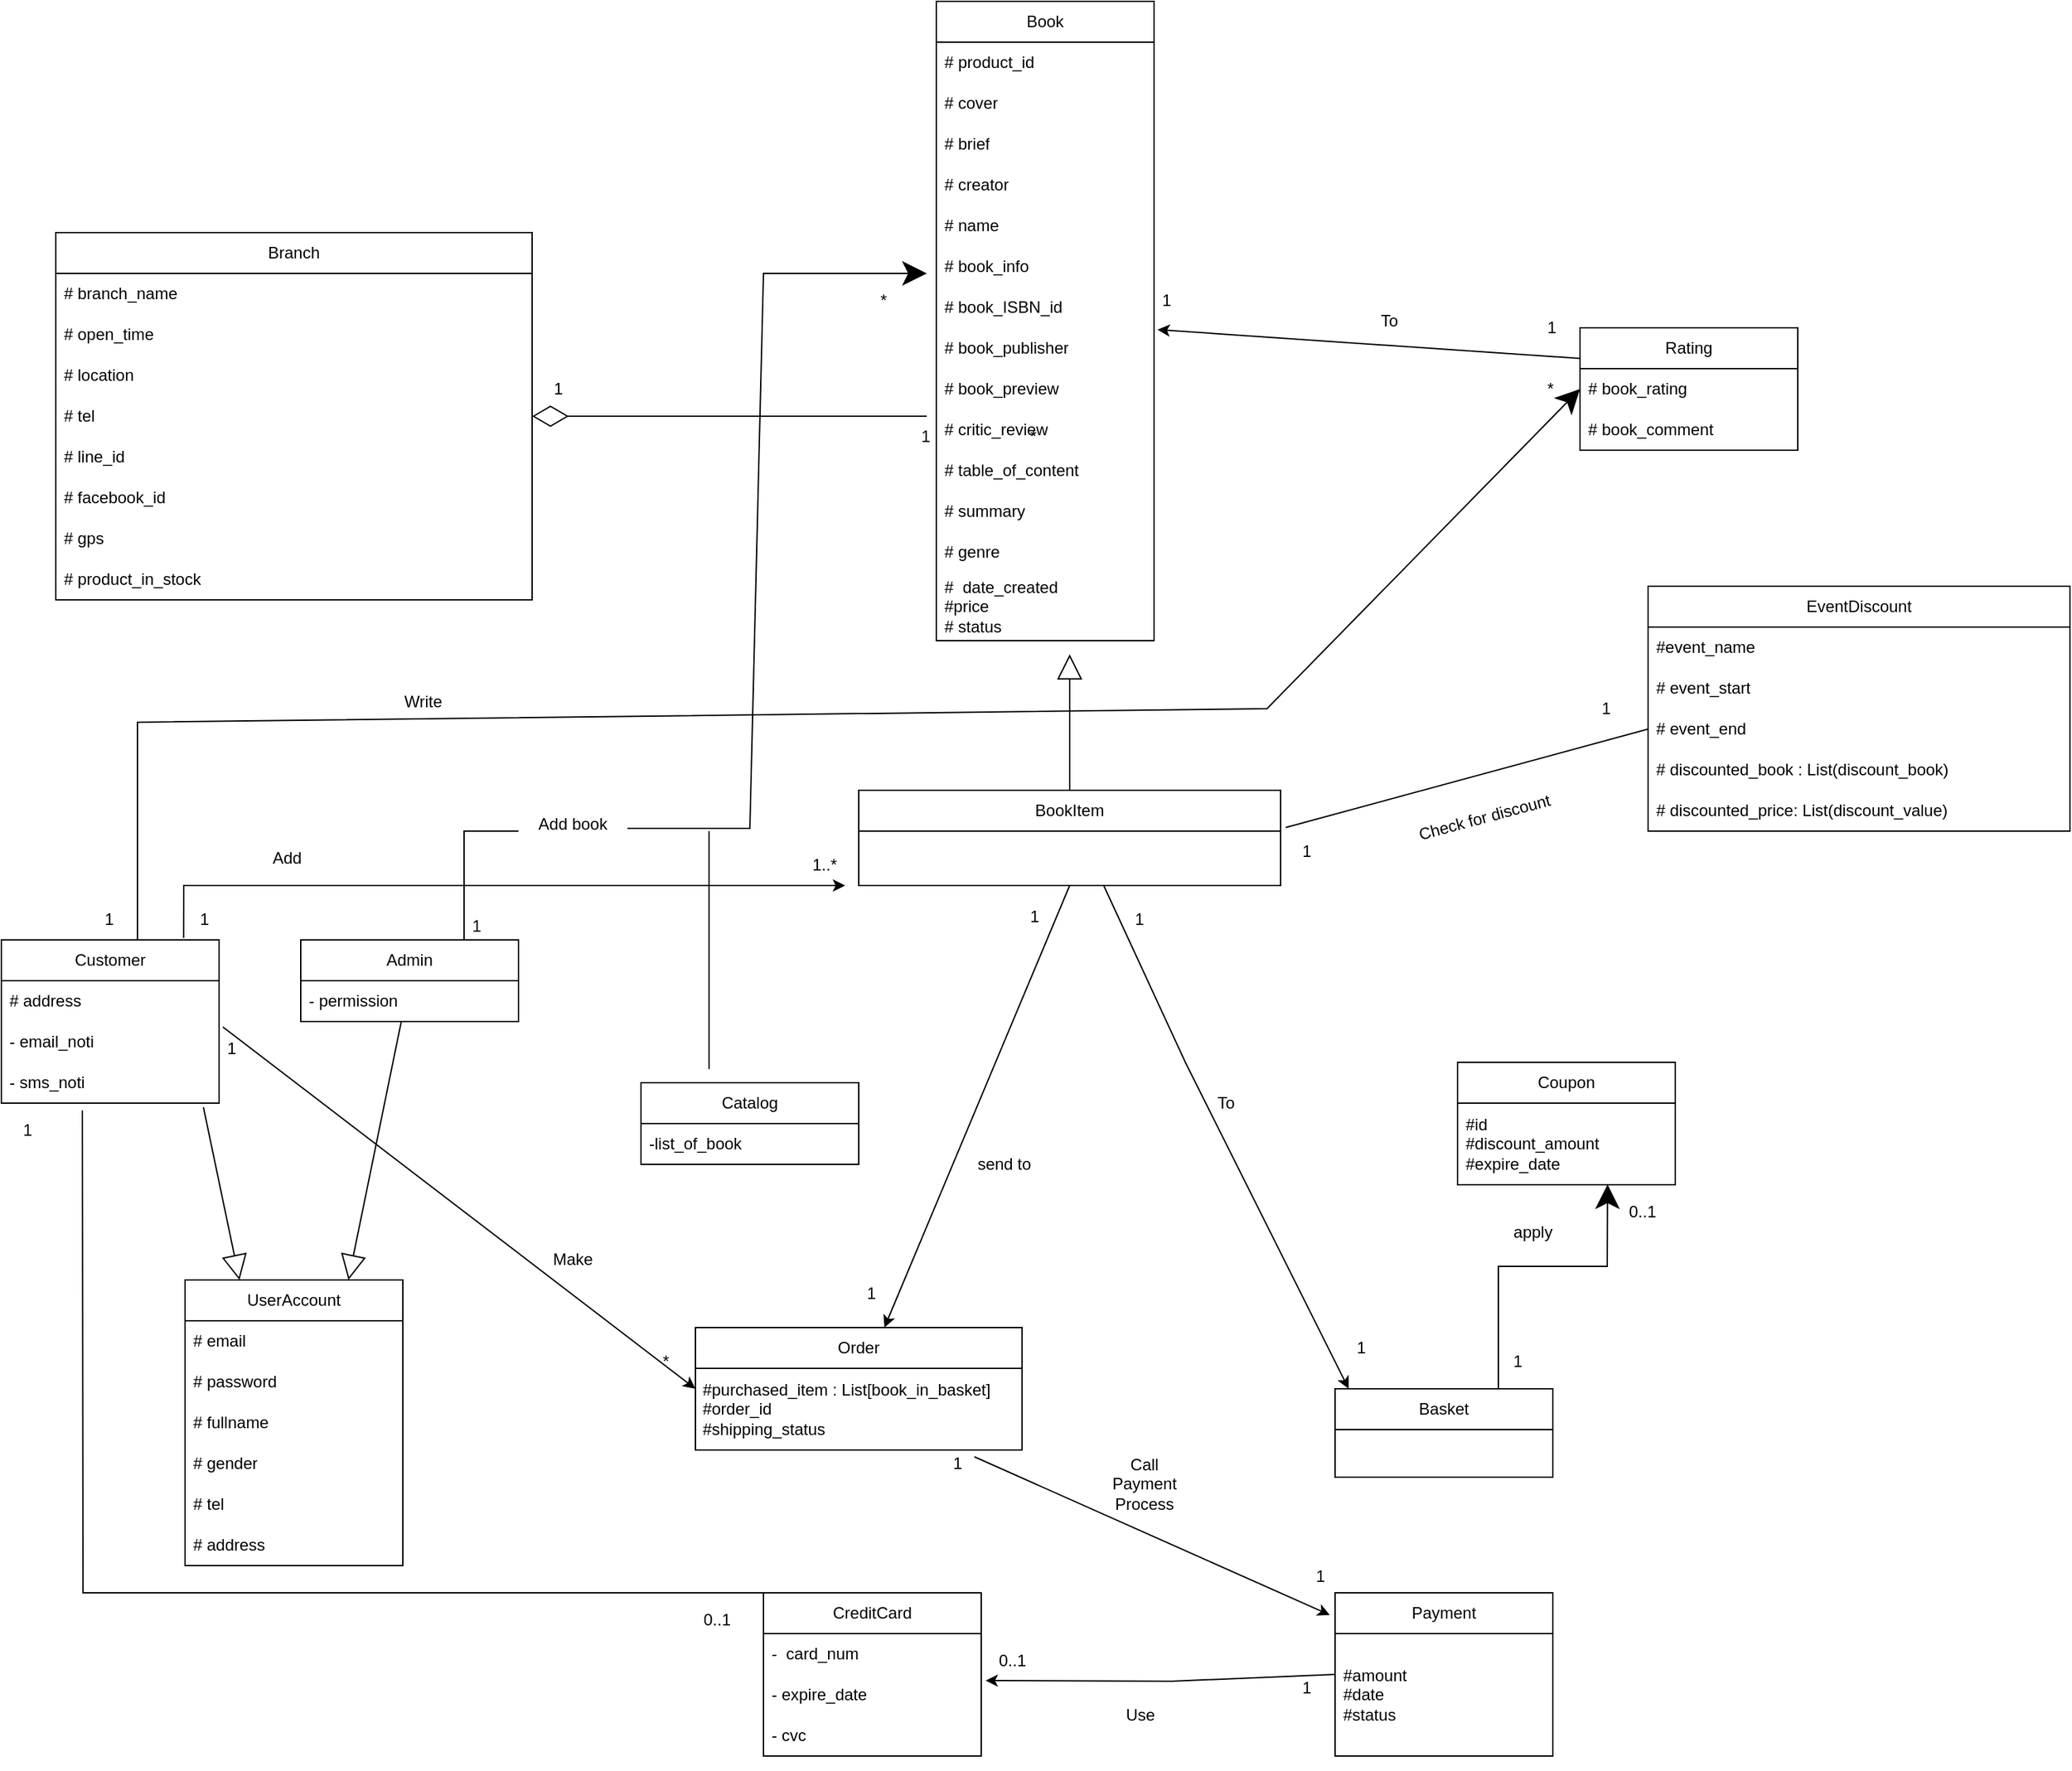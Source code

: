<mxfile version="20.8.22" type="device"><diagram id="C5RBs43oDa-KdzZeNtuy" name="Page-1"><mxGraphModel dx="1195" dy="629" grid="1" gridSize="10" guides="1" tooltips="1" connect="1" arrows="1" fold="1" page="1" pageScale="1" pageWidth="1654" pageHeight="2336" math="0" shadow="0"><root><mxCell id="WIyWlLk6GJQsqaUBKTNV-0"/><mxCell id="WIyWlLk6GJQsqaUBKTNV-1" parent="WIyWlLk6GJQsqaUBKTNV-0"/><mxCell id="mGUsan2AT3koBFjfk_Zs-2" value="UserAccount" style="swimlane;fontStyle=0;childLayout=stackLayout;horizontal=1;startSize=30;horizontalStack=0;resizeParent=1;resizeParentMax=0;resizeLast=0;collapsible=1;marginBottom=0;whiteSpace=wrap;html=1;" parent="WIyWlLk6GJQsqaUBKTNV-1" vertex="1"><mxGeometry x="195" y="960" width="160" height="210" as="geometry"/></mxCell><mxCell id="mGUsan2AT3koBFjfk_Zs-3" value="# email" style="text;strokeColor=none;fillColor=none;align=left;verticalAlign=middle;spacingLeft=4;spacingRight=4;overflow=hidden;points=[[0,0.5],[1,0.5]];portConstraint=eastwest;rotatable=0;whiteSpace=wrap;html=1;" parent="mGUsan2AT3koBFjfk_Zs-2" vertex="1"><mxGeometry y="30" width="160" height="30" as="geometry"/></mxCell><mxCell id="mGUsan2AT3koBFjfk_Zs-4" value="# password" style="text;strokeColor=none;fillColor=none;align=left;verticalAlign=middle;spacingLeft=4;spacingRight=4;overflow=hidden;points=[[0,0.5],[1,0.5]];portConstraint=eastwest;rotatable=0;whiteSpace=wrap;html=1;" parent="mGUsan2AT3koBFjfk_Zs-2" vertex="1"><mxGeometry y="60" width="160" height="30" as="geometry"/></mxCell><mxCell id="mGUsan2AT3koBFjfk_Zs-5" value="# fullname" style="text;strokeColor=none;fillColor=none;align=left;verticalAlign=middle;spacingLeft=4;spacingRight=4;overflow=hidden;points=[[0,0.5],[1,0.5]];portConstraint=eastwest;rotatable=0;whiteSpace=wrap;html=1;" parent="mGUsan2AT3koBFjfk_Zs-2" vertex="1"><mxGeometry y="90" width="160" height="30" as="geometry"/></mxCell><mxCell id="mGUsan2AT3koBFjfk_Zs-7" value="# gender" style="text;strokeColor=none;fillColor=none;align=left;verticalAlign=middle;spacingLeft=4;spacingRight=4;overflow=hidden;points=[[0,0.5],[1,0.5]];portConstraint=eastwest;rotatable=0;whiteSpace=wrap;html=1;" parent="mGUsan2AT3koBFjfk_Zs-2" vertex="1"><mxGeometry y="120" width="160" height="30" as="geometry"/></mxCell><mxCell id="mGUsan2AT3koBFjfk_Zs-9" value="# tel" style="text;strokeColor=none;fillColor=none;align=left;verticalAlign=middle;spacingLeft=4;spacingRight=4;overflow=hidden;points=[[0,0.5],[1,0.5]];portConstraint=eastwest;rotatable=0;whiteSpace=wrap;html=1;" parent="mGUsan2AT3koBFjfk_Zs-2" vertex="1"><mxGeometry y="150" width="160" height="30" as="geometry"/></mxCell><mxCell id="2beDzHOV4FtanLBWk04p-0" value="# address" style="text;strokeColor=none;fillColor=none;align=left;verticalAlign=middle;spacingLeft=4;spacingRight=4;overflow=hidden;points=[[0,0.5],[1,0.5]];portConstraint=eastwest;rotatable=0;whiteSpace=wrap;html=1;" parent="mGUsan2AT3koBFjfk_Zs-2" vertex="1"><mxGeometry y="180" width="160" height="30" as="geometry"/></mxCell><mxCell id="mGUsan2AT3koBFjfk_Zs-13" value="" style="endArrow=block;endSize=16;endFill=0;html=1;rounded=0;entryX=0.25;entryY=0;entryDx=0;entryDy=0;exitX=0.928;exitY=1.1;exitDx=0;exitDy=0;exitPerimeter=0;" parent="WIyWlLk6GJQsqaUBKTNV-1" source="mGUsan2AT3koBFjfk_Zs-23" target="mGUsan2AT3koBFjfk_Zs-2" edge="1"><mxGeometry width="160" relative="1" as="geometry"><mxPoint x="210" y="840" as="sourcePoint"/><mxPoint x="270" y="310" as="targetPoint"/></mxGeometry></mxCell><mxCell id="mGUsan2AT3koBFjfk_Zs-28" value="" style="endArrow=block;endSize=16;endFill=0;html=1;rounded=0;entryX=0.75;entryY=0;entryDx=0;entryDy=0;" parent="WIyWlLk6GJQsqaUBKTNV-1" source="mGUsan2AT3koBFjfk_Zs-24" target="mGUsan2AT3koBFjfk_Zs-2" edge="1"><mxGeometry width="160" relative="1" as="geometry"><mxPoint x="400" y="380" as="sourcePoint"/><mxPoint x="491" y="261" as="targetPoint"/></mxGeometry></mxCell><mxCell id="mGUsan2AT3koBFjfk_Zs-29" value="Book" style="swimlane;fontStyle=0;childLayout=stackLayout;horizontal=1;startSize=30;horizontalStack=0;resizeParent=1;resizeParentMax=0;resizeLast=0;collapsible=1;marginBottom=0;whiteSpace=wrap;html=1;" parent="WIyWlLk6GJQsqaUBKTNV-1" vertex="1"><mxGeometry x="747" y="20" width="160" height="470" as="geometry"/></mxCell><mxCell id="mGUsan2AT3koBFjfk_Zs-15" value="# product_id" style="text;strokeColor=none;fillColor=none;align=left;verticalAlign=middle;spacingLeft=4;spacingRight=4;overflow=hidden;points=[[0,0.5],[1,0.5]];portConstraint=eastwest;rotatable=0;whiteSpace=wrap;html=1;" parent="mGUsan2AT3koBFjfk_Zs-29" vertex="1"><mxGeometry y="30" width="160" height="30" as="geometry"/></mxCell><mxCell id="mGUsan2AT3koBFjfk_Zs-43" value="# cover" style="text;strokeColor=none;fillColor=none;align=left;verticalAlign=middle;spacingLeft=4;spacingRight=4;overflow=hidden;points=[[0,0.5],[1,0.5]];portConstraint=eastwest;rotatable=0;whiteSpace=wrap;html=1;" parent="mGUsan2AT3koBFjfk_Zs-29" vertex="1"><mxGeometry y="60" width="160" height="30" as="geometry"/></mxCell><mxCell id="mGUsan2AT3koBFjfk_Zs-31" value="# brief" style="text;strokeColor=none;fillColor=none;align=left;verticalAlign=middle;spacingLeft=4;spacingRight=4;overflow=hidden;points=[[0,0.5],[1,0.5]];portConstraint=eastwest;rotatable=0;whiteSpace=wrap;html=1;" parent="mGUsan2AT3koBFjfk_Zs-29" vertex="1"><mxGeometry y="90" width="160" height="30" as="geometry"/></mxCell><mxCell id="mGUsan2AT3koBFjfk_Zs-32" value="# creator" style="text;strokeColor=none;fillColor=none;align=left;verticalAlign=middle;spacingLeft=4;spacingRight=4;overflow=hidden;points=[[0,0.5],[1,0.5]];portConstraint=eastwest;rotatable=0;whiteSpace=wrap;html=1;" parent="mGUsan2AT3koBFjfk_Zs-29" vertex="1"><mxGeometry y="120" width="160" height="30" as="geometry"/></mxCell><mxCell id="mGUsan2AT3koBFjfk_Zs-33" value="# name" style="text;strokeColor=none;fillColor=none;align=left;verticalAlign=middle;spacingLeft=4;spacingRight=4;overflow=hidden;points=[[0,0.5],[1,0.5]];portConstraint=eastwest;rotatable=0;whiteSpace=wrap;html=1;" parent="mGUsan2AT3koBFjfk_Zs-29" vertex="1"><mxGeometry y="150" width="160" height="30" as="geometry"/></mxCell><mxCell id="mGUsan2AT3koBFjfk_Zs-39" value="# book_info" style="text;strokeColor=none;fillColor=none;align=left;verticalAlign=middle;spacingLeft=4;spacingRight=4;overflow=hidden;points=[[0,0.5],[1,0.5]];portConstraint=eastwest;rotatable=0;whiteSpace=wrap;html=1;" parent="mGUsan2AT3koBFjfk_Zs-29" vertex="1"><mxGeometry y="180" width="160" height="30" as="geometry"/></mxCell><mxCell id="mGUsan2AT3koBFjfk_Zs-40" value="# book_ISBN_id" style="text;strokeColor=none;fillColor=none;align=left;verticalAlign=middle;spacingLeft=4;spacingRight=4;overflow=hidden;points=[[0,0.5],[1,0.5]];portConstraint=eastwest;rotatable=0;whiteSpace=wrap;html=1;" parent="mGUsan2AT3koBFjfk_Zs-29" vertex="1"><mxGeometry y="210" width="160" height="30" as="geometry"/></mxCell><mxCell id="mGUsan2AT3koBFjfk_Zs-41" value="# book_publisher" style="text;strokeColor=none;fillColor=none;align=left;verticalAlign=middle;spacingLeft=4;spacingRight=4;overflow=hidden;points=[[0,0.5],[1,0.5]];portConstraint=eastwest;rotatable=0;whiteSpace=wrap;html=1;" parent="mGUsan2AT3koBFjfk_Zs-29" vertex="1"><mxGeometry y="240" width="160" height="30" as="geometry"/></mxCell><mxCell id="mGUsan2AT3koBFjfk_Zs-42" value="# book_preview" style="text;strokeColor=none;fillColor=none;align=left;verticalAlign=middle;spacingLeft=4;spacingRight=4;overflow=hidden;points=[[0,0.5],[1,0.5]];portConstraint=eastwest;rotatable=0;whiteSpace=wrap;html=1;" parent="mGUsan2AT3koBFjfk_Zs-29" vertex="1"><mxGeometry y="270" width="160" height="30" as="geometry"/></mxCell><mxCell id="mGUsan2AT3koBFjfk_Zs-46" value="# critic_review" style="text;strokeColor=none;fillColor=none;align=left;verticalAlign=middle;spacingLeft=4;spacingRight=4;overflow=hidden;points=[[0,0.5],[1,0.5]];portConstraint=eastwest;rotatable=0;whiteSpace=wrap;html=1;" parent="mGUsan2AT3koBFjfk_Zs-29" vertex="1"><mxGeometry y="300" width="160" height="30" as="geometry"/></mxCell><mxCell id="mGUsan2AT3koBFjfk_Zs-45" value="# table_of_content" style="text;strokeColor=none;fillColor=none;align=left;verticalAlign=middle;spacingLeft=4;spacingRight=4;overflow=hidden;points=[[0,0.5],[1,0.5]];portConstraint=eastwest;rotatable=0;whiteSpace=wrap;html=1;" parent="mGUsan2AT3koBFjfk_Zs-29" vertex="1"><mxGeometry y="330" width="160" height="30" as="geometry"/></mxCell><mxCell id="mGUsan2AT3koBFjfk_Zs-44" value="# summary" style="text;strokeColor=none;fillColor=none;align=left;verticalAlign=middle;spacingLeft=4;spacingRight=4;overflow=hidden;points=[[0,0.5],[1,0.5]];portConstraint=eastwest;rotatable=0;whiteSpace=wrap;html=1;" parent="mGUsan2AT3koBFjfk_Zs-29" vertex="1"><mxGeometry y="360" width="160" height="30" as="geometry"/></mxCell><mxCell id="mGUsan2AT3koBFjfk_Zs-34" value="# genre" style="text;strokeColor=none;fillColor=none;align=left;verticalAlign=middle;spacingLeft=4;spacingRight=4;overflow=hidden;points=[[0,0.5],[1,0.5]];portConstraint=eastwest;rotatable=0;whiteSpace=wrap;html=1;" parent="mGUsan2AT3koBFjfk_Zs-29" vertex="1"><mxGeometry y="390" width="160" height="30" as="geometry"/></mxCell><mxCell id="mGUsan2AT3koBFjfk_Zs-36" value="#&amp;nbsp; date_created&lt;br&gt;&#9;&lt;span style=&quot;&quot;&gt;#price&lt;/span&gt;&lt;br style=&quot;border-color: var(--border-color);&quot;&gt;&lt;span style=&quot;border-color: var(--border-color);&quot;&gt;&#9;&lt;/span&gt;&lt;span style=&quot;&quot;&gt;# status&lt;/span&gt;" style="text;strokeColor=none;fillColor=none;align=left;verticalAlign=middle;spacingLeft=4;spacingRight=4;overflow=hidden;points=[[0,0.5],[1,0.5]];portConstraint=eastwest;rotatable=0;whiteSpace=wrap;html=1;" parent="mGUsan2AT3koBFjfk_Zs-29" vertex="1"><mxGeometry y="420" width="160" height="50" as="geometry"/></mxCell><mxCell id="mGUsan2AT3koBFjfk_Zs-55" value="Rating" style="swimlane;fontStyle=0;childLayout=stackLayout;horizontal=1;startSize=30;horizontalStack=0;resizeParent=1;resizeParentMax=0;resizeLast=0;collapsible=1;marginBottom=0;whiteSpace=wrap;html=1;" parent="WIyWlLk6GJQsqaUBKTNV-1" vertex="1"><mxGeometry x="1220" y="260" width="160" height="90" as="geometry"/></mxCell><mxCell id="mGUsan2AT3koBFjfk_Zs-56" value="# book_rating" style="text;strokeColor=none;fillColor=none;align=left;verticalAlign=middle;spacingLeft=4;spacingRight=4;overflow=hidden;points=[[0,0.5],[1,0.5]];portConstraint=eastwest;rotatable=0;whiteSpace=wrap;html=1;" parent="mGUsan2AT3koBFjfk_Zs-55" vertex="1"><mxGeometry y="30" width="160" height="30" as="geometry"/></mxCell><mxCell id="mGUsan2AT3koBFjfk_Zs-57" value="# book_comment" style="text;strokeColor=none;fillColor=none;align=left;verticalAlign=middle;spacingLeft=4;spacingRight=4;overflow=hidden;points=[[0,0.5],[1,0.5]];portConstraint=eastwest;rotatable=0;whiteSpace=wrap;html=1;" parent="mGUsan2AT3koBFjfk_Zs-55" vertex="1"><mxGeometry y="60" width="160" height="30" as="geometry"/></mxCell><mxCell id="mGUsan2AT3koBFjfk_Zs-59" value="EventDiscount" style="swimlane;fontStyle=0;childLayout=stackLayout;horizontal=1;startSize=30;horizontalStack=0;resizeParent=1;resizeParentMax=0;resizeLast=0;collapsible=1;marginBottom=0;whiteSpace=wrap;html=1;" parent="WIyWlLk6GJQsqaUBKTNV-1" vertex="1"><mxGeometry x="1270" y="450" width="310" height="180" as="geometry"/></mxCell><mxCell id="mGUsan2AT3koBFjfk_Zs-60" value="#event_name" style="text;strokeColor=none;fillColor=none;align=left;verticalAlign=middle;spacingLeft=4;spacingRight=4;overflow=hidden;points=[[0,0.5],[1,0.5]];portConstraint=eastwest;rotatable=0;whiteSpace=wrap;html=1;" parent="mGUsan2AT3koBFjfk_Zs-59" vertex="1"><mxGeometry y="30" width="310" height="30" as="geometry"/></mxCell><mxCell id="mGUsan2AT3koBFjfk_Zs-61" value="# event_start" style="text;strokeColor=none;fillColor=none;align=left;verticalAlign=middle;spacingLeft=4;spacingRight=4;overflow=hidden;points=[[0,0.5],[1,0.5]];portConstraint=eastwest;rotatable=0;whiteSpace=wrap;html=1;" parent="mGUsan2AT3koBFjfk_Zs-59" vertex="1"><mxGeometry y="60" width="310" height="30" as="geometry"/></mxCell><mxCell id="_rfUWLjy0IPP86ky1Skj-0" value="# event_end" style="text;strokeColor=none;fillColor=none;align=left;verticalAlign=middle;spacingLeft=4;spacingRight=4;overflow=hidden;points=[[0,0.5],[1,0.5]];portConstraint=eastwest;rotatable=0;whiteSpace=wrap;html=1;" parent="mGUsan2AT3koBFjfk_Zs-59" vertex="1"><mxGeometry y="90" width="310" height="30" as="geometry"/></mxCell><mxCell id="BXBGvgOF5kK2kdJJU8cS-17" value="# discounted_book : List(discount_book)" style="text;strokeColor=none;fillColor=none;align=left;verticalAlign=middle;spacingLeft=4;spacingRight=4;overflow=hidden;points=[[0,0.5],[1,0.5]];portConstraint=eastwest;rotatable=0;whiteSpace=wrap;html=1;" parent="mGUsan2AT3koBFjfk_Zs-59" vertex="1"><mxGeometry y="120" width="310" height="30" as="geometry"/></mxCell><mxCell id="_rfUWLjy0IPP86ky1Skj-1" value="# discounted_price: List(discount_value)" style="text;strokeColor=none;fillColor=none;align=left;verticalAlign=middle;spacingLeft=4;spacingRight=4;overflow=hidden;points=[[0,0.5],[1,0.5]];portConstraint=eastwest;rotatable=0;whiteSpace=wrap;html=1;" parent="mGUsan2AT3koBFjfk_Zs-59" vertex="1"><mxGeometry y="150" width="310" height="30" as="geometry"/></mxCell><mxCell id="_rfUWLjy0IPP86ky1Skj-4" value="Branch" style="swimlane;fontStyle=0;childLayout=stackLayout;horizontal=1;startSize=30;horizontalStack=0;resizeParent=1;resizeParentMax=0;resizeLast=0;collapsible=1;marginBottom=0;whiteSpace=wrap;html=1;" parent="WIyWlLk6GJQsqaUBKTNV-1" vertex="1"><mxGeometry x="100" y="190" width="350" height="270" as="geometry"/></mxCell><mxCell id="_rfUWLjy0IPP86ky1Skj-6" value="# branch_name" style="text;strokeColor=none;fillColor=none;align=left;verticalAlign=middle;spacingLeft=4;spacingRight=4;overflow=hidden;points=[[0,0.5],[1,0.5]];portConstraint=eastwest;rotatable=0;whiteSpace=wrap;html=1;" parent="_rfUWLjy0IPP86ky1Skj-4" vertex="1"><mxGeometry y="30" width="350" height="30" as="geometry"/></mxCell><mxCell id="_rfUWLjy0IPP86ky1Skj-7" value="# open_time" style="text;strokeColor=none;fillColor=none;align=left;verticalAlign=middle;spacingLeft=4;spacingRight=4;overflow=hidden;points=[[0,0.5],[1,0.5]];portConstraint=eastwest;rotatable=0;whiteSpace=wrap;html=1;" parent="_rfUWLjy0IPP86ky1Skj-4" vertex="1"><mxGeometry y="60" width="350" height="30" as="geometry"/></mxCell><mxCell id="_rfUWLjy0IPP86ky1Skj-8" value="# location" style="text;strokeColor=none;fillColor=none;align=left;verticalAlign=middle;spacingLeft=4;spacingRight=4;overflow=hidden;points=[[0,0.5],[1,0.5]];portConstraint=eastwest;rotatable=0;whiteSpace=wrap;html=1;" parent="_rfUWLjy0IPP86ky1Skj-4" vertex="1"><mxGeometry y="90" width="350" height="30" as="geometry"/></mxCell><mxCell id="_rfUWLjy0IPP86ky1Skj-9" value="# tel" style="text;strokeColor=none;fillColor=none;align=left;verticalAlign=middle;spacingLeft=4;spacingRight=4;overflow=hidden;points=[[0,0.5],[1,0.5]];portConstraint=eastwest;rotatable=0;whiteSpace=wrap;html=1;" parent="_rfUWLjy0IPP86ky1Skj-4" vertex="1"><mxGeometry y="120" width="350" height="30" as="geometry"/></mxCell><mxCell id="_rfUWLjy0IPP86ky1Skj-10" value="# line_id" style="text;strokeColor=none;fillColor=none;align=left;verticalAlign=middle;spacingLeft=4;spacingRight=4;overflow=hidden;points=[[0,0.5],[1,0.5]];portConstraint=eastwest;rotatable=0;whiteSpace=wrap;html=1;" parent="_rfUWLjy0IPP86ky1Skj-4" vertex="1"><mxGeometry y="150" width="350" height="30" as="geometry"/></mxCell><mxCell id="_rfUWLjy0IPP86ky1Skj-11" value="# facebook_id" style="text;strokeColor=none;fillColor=none;align=left;verticalAlign=middle;spacingLeft=4;spacingRight=4;overflow=hidden;points=[[0,0.5],[1,0.5]];portConstraint=eastwest;rotatable=0;whiteSpace=wrap;html=1;" parent="_rfUWLjy0IPP86ky1Skj-4" vertex="1"><mxGeometry y="180" width="350" height="30" as="geometry"/></mxCell><mxCell id="_rfUWLjy0IPP86ky1Skj-5" value="# gps" style="text;strokeColor=none;fillColor=none;align=left;verticalAlign=middle;spacingLeft=4;spacingRight=4;overflow=hidden;points=[[0,0.5],[1,0.5]];portConstraint=eastwest;rotatable=0;whiteSpace=wrap;html=1;" parent="_rfUWLjy0IPP86ky1Skj-4" vertex="1"><mxGeometry y="210" width="350" height="30" as="geometry"/></mxCell><mxCell id="_rfUWLjy0IPP86ky1Skj-12" value="# product_in_stock" style="text;strokeColor=none;fillColor=none;align=left;verticalAlign=middle;spacingLeft=4;spacingRight=4;overflow=hidden;points=[[0,0.5],[1,0.5]];portConstraint=eastwest;rotatable=0;whiteSpace=wrap;html=1;" parent="_rfUWLjy0IPP86ky1Skj-4" vertex="1"><mxGeometry y="240" width="350" height="30" as="geometry"/></mxCell><mxCell id="CD-qwbF_j9oEgW1GiG7J-0" value="Basket" style="swimlane;fontStyle=0;childLayout=stackLayout;horizontal=1;startSize=30;horizontalStack=0;resizeParent=1;resizeParentMax=0;resizeLast=0;collapsible=1;marginBottom=0;whiteSpace=wrap;html=1;" parent="WIyWlLk6GJQsqaUBKTNV-1" vertex="1"><mxGeometry x="1040" y="1040" width="160" height="65" as="geometry"/></mxCell><mxCell id="mGUsan2AT3koBFjfk_Zs-20" value="Customer" style="swimlane;fontStyle=0;childLayout=stackLayout;horizontal=1;startSize=30;horizontalStack=0;resizeParent=1;resizeParentMax=0;resizeLast=0;collapsible=1;marginBottom=0;whiteSpace=wrap;html=1;" parent="WIyWlLk6GJQsqaUBKTNV-1" vertex="1"><mxGeometry x="60" y="710" width="160" height="120" as="geometry"/></mxCell><mxCell id="mGUsan2AT3koBFjfk_Zs-21" value="# address" style="text;strokeColor=none;fillColor=none;align=left;verticalAlign=middle;spacingLeft=4;spacingRight=4;overflow=hidden;points=[[0,0.5],[1,0.5]];portConstraint=eastwest;rotatable=0;whiteSpace=wrap;html=1;" parent="mGUsan2AT3koBFjfk_Zs-20" vertex="1"><mxGeometry y="30" width="160" height="30" as="geometry"/></mxCell><mxCell id="mGUsan2AT3koBFjfk_Zs-22" value="- email_noti" style="text;strokeColor=none;fillColor=none;align=left;verticalAlign=middle;spacingLeft=4;spacingRight=4;overflow=hidden;points=[[0,0.5],[1,0.5]];portConstraint=eastwest;rotatable=0;whiteSpace=wrap;html=1;" parent="mGUsan2AT3koBFjfk_Zs-20" vertex="1"><mxGeometry y="60" width="160" height="30" as="geometry"/></mxCell><mxCell id="mGUsan2AT3koBFjfk_Zs-23" value="- sms_noti" style="text;strokeColor=none;fillColor=none;align=left;verticalAlign=middle;spacingLeft=4;spacingRight=4;overflow=hidden;points=[[0,0.5],[1,0.5]];portConstraint=eastwest;rotatable=0;whiteSpace=wrap;html=1;" parent="mGUsan2AT3koBFjfk_Zs-20" vertex="1"><mxGeometry y="90" width="160" height="30" as="geometry"/></mxCell><mxCell id="mGUsan2AT3koBFjfk_Zs-24" value="Admin" style="swimlane;fontStyle=0;childLayout=stackLayout;horizontal=1;startSize=30;horizontalStack=0;resizeParent=1;resizeParentMax=0;resizeLast=0;collapsible=1;marginBottom=0;whiteSpace=wrap;html=1;" parent="WIyWlLk6GJQsqaUBKTNV-1" vertex="1"><mxGeometry x="280" y="710" width="160" height="60" as="geometry"/></mxCell><mxCell id="mGUsan2AT3koBFjfk_Zs-25" value="- permission" style="text;strokeColor=none;fillColor=none;align=left;verticalAlign=middle;spacingLeft=4;spacingRight=4;overflow=hidden;points=[[0,0.5],[1,0.5]];portConstraint=eastwest;rotatable=0;whiteSpace=wrap;html=1;" parent="mGUsan2AT3koBFjfk_Zs-24" vertex="1"><mxGeometry y="30" width="160" height="30" as="geometry"/></mxCell><mxCell id="K6XgdalXQNr6SHEd6Nnu-16" style="edgeStyle=orthogonalEdgeStyle;rounded=0;orthogonalLoop=1;jettySize=auto;html=1;exitX=0.5;exitY=1;exitDx=0;exitDy=0;" parent="WIyWlLk6GJQsqaUBKTNV-1" edge="1"><mxGeometry relative="1" as="geometry"/></mxCell><mxCell id="K6XgdalXQNr6SHEd6Nnu-18" value="" style="endArrow=classic;html=1;rounded=0;strokeColor=#000000;endSize=15;startArrow=none;" parent="WIyWlLk6GJQsqaUBKTNV-1" edge="1"><mxGeometry width="50" height="50" relative="1" as="geometry"><mxPoint x="520" y="628" as="sourcePoint"/><mxPoint x="740" y="220" as="targetPoint"/><Array as="points"><mxPoint x="610" y="628"/><mxPoint x="620" y="220"/></Array></mxGeometry></mxCell><mxCell id="BXBGvgOF5kK2kdJJU8cS-5" value="CreditCard" style="swimlane;fontStyle=0;childLayout=stackLayout;horizontal=1;startSize=30;horizontalStack=0;resizeParent=1;resizeParentMax=0;resizeLast=0;collapsible=1;marginBottom=0;whiteSpace=wrap;html=1;" parent="WIyWlLk6GJQsqaUBKTNV-1" vertex="1"><mxGeometry x="620" y="1190" width="160" height="120" as="geometry"/></mxCell><mxCell id="BXBGvgOF5kK2kdJJU8cS-6" value="-&amp;nbsp; card_num" style="text;strokeColor=none;fillColor=none;align=left;verticalAlign=middle;spacingLeft=4;spacingRight=4;overflow=hidden;points=[[0,0.5],[1,0.5]];portConstraint=eastwest;rotatable=0;whiteSpace=wrap;html=1;" parent="BXBGvgOF5kK2kdJJU8cS-5" vertex="1"><mxGeometry y="30" width="160" height="30" as="geometry"/></mxCell><mxCell id="BXBGvgOF5kK2kdJJU8cS-8" value="- expire_date" style="text;strokeColor=none;fillColor=none;align=left;verticalAlign=middle;spacingLeft=4;spacingRight=4;overflow=hidden;points=[[0,0.5],[1,0.5]];portConstraint=eastwest;rotatable=0;whiteSpace=wrap;html=1;" parent="BXBGvgOF5kK2kdJJU8cS-5" vertex="1"><mxGeometry y="60" width="160" height="30" as="geometry"/></mxCell><mxCell id="BXBGvgOF5kK2kdJJU8cS-7" value="- cvc" style="text;strokeColor=none;fillColor=none;align=left;verticalAlign=middle;spacingLeft=4;spacingRight=4;overflow=hidden;points=[[0,0.5],[1,0.5]];portConstraint=eastwest;rotatable=0;whiteSpace=wrap;html=1;" parent="BXBGvgOF5kK2kdJJU8cS-5" vertex="1"><mxGeometry y="90" width="160" height="30" as="geometry"/></mxCell><mxCell id="BXBGvgOF5kK2kdJJU8cS-11" value="" style="endArrow=none;html=1;rounded=0;strokeColor=#000000;endSize=15;exitX=0.75;exitY=0;exitDx=0;exitDy=0;" parent="WIyWlLk6GJQsqaUBKTNV-1" source="mGUsan2AT3koBFjfk_Zs-24" edge="1"><mxGeometry width="50" height="50" relative="1" as="geometry"><mxPoint x="460" y="440" as="sourcePoint"/><mxPoint x="440" y="630" as="targetPoint"/><Array as="points"><mxPoint x="400" y="630"/></Array></mxGeometry></mxCell><mxCell id="9vTHDskKr0jQRM47U8pA-2" value="Add book" style="text;strokeColor=none;align=center;fillColor=none;html=1;verticalAlign=middle;whiteSpace=wrap;rounded=0;rotation=0;" parent="WIyWlLk6GJQsqaUBKTNV-1" vertex="1"><mxGeometry x="450" y="610" width="60" height="30" as="geometry"/></mxCell><mxCell id="BXBGvgOF5kK2kdJJU8cS-15" value="apply" style="text;html=1;align=center;verticalAlign=middle;resizable=0;points=[];autosize=1;strokeColor=none;fillColor=none;rotation=0;" parent="WIyWlLk6GJQsqaUBKTNV-1" vertex="1"><mxGeometry x="1160" y="910" width="50" height="30" as="geometry"/></mxCell><mxCell id="K6XgdalXQNr6SHEd6Nnu-24" value="Payment" style="swimlane;fontStyle=0;childLayout=stackLayout;horizontal=1;startSize=30;horizontalStack=0;resizeParent=1;resizeParentMax=0;resizeLast=0;collapsible=1;marginBottom=0;whiteSpace=wrap;html=1;" parent="WIyWlLk6GJQsqaUBKTNV-1" vertex="1"><mxGeometry x="1040" y="1190" width="160" height="120" as="geometry"><mxRectangle x="1040" y="1190" width="90" height="30" as="alternateBounds"/></mxGeometry></mxCell><mxCell id="K6XgdalXQNr6SHEd6Nnu-25" value="#amount&lt;br&gt;#date&lt;br&gt;#status" style="text;strokeColor=none;fillColor=none;align=left;verticalAlign=middle;spacingLeft=4;spacingRight=4;overflow=hidden;points=[[0,0.5],[1,0.5]];portConstraint=eastwest;rotatable=0;whiteSpace=wrap;html=1;" parent="K6XgdalXQNr6SHEd6Nnu-24" vertex="1"><mxGeometry y="30" width="160" height="90" as="geometry"/></mxCell><mxCell id="K6XgdalXQNr6SHEd6Nnu-50" value="1" style="text;strokeColor=none;fillColor=none;align=left;verticalAlign=middle;spacingLeft=4;spacingRight=4;overflow=hidden;points=[[0,0.5],[1,0.5]];portConstraint=eastwest;rotatable=0;whiteSpace=wrap;html=1;" parent="WIyWlLk6GJQsqaUBKTNV-1" vertex="1"><mxGeometry x="460" y="295" width="40" height="20" as="geometry"/></mxCell><mxCell id="K6XgdalXQNr6SHEd6Nnu-52" value="1" style="text;strokeColor=none;fillColor=none;align=left;verticalAlign=middle;spacingLeft=4;spacingRight=4;overflow=hidden;points=[[0,0.5],[1,0.5]];portConstraint=eastwest;rotatable=0;whiteSpace=wrap;html=1;" parent="WIyWlLk6GJQsqaUBKTNV-1" vertex="1"><mxGeometry x="730" y="330" width="40" height="20" as="geometry"/></mxCell><mxCell id="K6XgdalXQNr6SHEd6Nnu-53" value="*" style="text;strokeColor=none;fillColor=none;align=left;verticalAlign=middle;spacingLeft=4;spacingRight=4;overflow=hidden;points=[[0,0.5],[1,0.5]];portConstraint=eastwest;rotatable=0;whiteSpace=wrap;html=1;" parent="WIyWlLk6GJQsqaUBKTNV-1" vertex="1"><mxGeometry x="810" y="330" width="30" height="20" as="geometry"/></mxCell><mxCell id="K6XgdalXQNr6SHEd6Nnu-54" value="1" style="text;strokeColor=none;fillColor=none;align=left;verticalAlign=middle;spacingLeft=4;spacingRight=4;overflow=hidden;points=[[0,0.5],[1,0.5]];portConstraint=eastwest;rotatable=0;whiteSpace=wrap;html=1;" parent="WIyWlLk6GJQsqaUBKTNV-1" vertex="1"><mxGeometry x="1010" y="635" width="40" height="20" as="geometry"/></mxCell><mxCell id="K6XgdalXQNr6SHEd6Nnu-56" value="1" style="text;strokeColor=none;fillColor=none;align=left;verticalAlign=middle;spacingLeft=4;spacingRight=4;overflow=hidden;points=[[0,0.5],[1,0.5]];portConstraint=eastwest;rotatable=0;whiteSpace=wrap;html=1;" parent="WIyWlLk6GJQsqaUBKTNV-1" vertex="1"><mxGeometry x="1230" y="530" width="40" height="20" as="geometry"/></mxCell><mxCell id="K6XgdalXQNr6SHEd6Nnu-59" value="Coupon" style="swimlane;fontStyle=0;childLayout=stackLayout;horizontal=1;startSize=30;horizontalStack=0;resizeParent=1;resizeParentMax=0;resizeLast=0;collapsible=1;marginBottom=0;whiteSpace=wrap;html=1;" parent="WIyWlLk6GJQsqaUBKTNV-1" vertex="1"><mxGeometry x="1130" y="800" width="160" height="90" as="geometry"/></mxCell><mxCell id="K6XgdalXQNr6SHEd6Nnu-60" value="#id&lt;br&gt;#discount_amount&lt;br&gt;#expire_date" style="text;strokeColor=none;fillColor=none;align=left;verticalAlign=middle;spacingLeft=4;spacingRight=4;overflow=hidden;points=[[0,0.5],[1,0.5]];portConstraint=eastwest;rotatable=0;whiteSpace=wrap;html=1;" parent="K6XgdalXQNr6SHEd6Nnu-59" vertex="1"><mxGeometry y="30" width="160" height="60" as="geometry"/></mxCell><mxCell id="K6XgdalXQNr6SHEd6Nnu-62" value="1..*" style="text;strokeColor=none;fillColor=none;align=left;verticalAlign=middle;spacingLeft=4;spacingRight=4;overflow=hidden;points=[[0,0.5],[1,0.5]];portConstraint=eastwest;rotatable=0;whiteSpace=wrap;html=1;" parent="WIyWlLk6GJQsqaUBKTNV-1" vertex="1"><mxGeometry x="650" y="645" width="50" height="20" as="geometry"/></mxCell><mxCell id="K6XgdalXQNr6SHEd6Nnu-65" value="0..1" style="text;strokeColor=none;fillColor=none;align=left;verticalAlign=middle;spacingLeft=4;spacingRight=4;overflow=hidden;points=[[0,0.5],[1,0.5]];portConstraint=eastwest;rotatable=0;whiteSpace=wrap;html=1;" parent="WIyWlLk6GJQsqaUBKTNV-1" vertex="1"><mxGeometry x="1250" y="900" width="40" height="20" as="geometry"/></mxCell><mxCell id="K6XgdalXQNr6SHEd6Nnu-81" value="Catalog" style="swimlane;fontStyle=0;childLayout=stackLayout;horizontal=1;startSize=30;horizontalStack=0;resizeParent=1;resizeParentMax=0;resizeLast=0;collapsible=1;marginBottom=0;whiteSpace=wrap;html=1;" parent="WIyWlLk6GJQsqaUBKTNV-1" vertex="1"><mxGeometry x="530" y="815" width="160" height="60" as="geometry"/></mxCell><mxCell id="K6XgdalXQNr6SHEd6Nnu-82" value="-list_of_book&lt;br&gt;" style="text;strokeColor=none;fillColor=none;align=left;verticalAlign=middle;spacingLeft=4;spacingRight=4;overflow=hidden;points=[[0,0.5],[1,0.5]];portConstraint=eastwest;rotatable=0;whiteSpace=wrap;html=1;" parent="K6XgdalXQNr6SHEd6Nnu-81" vertex="1"><mxGeometry y="30" width="160" height="30" as="geometry"/></mxCell><mxCell id="K6XgdalXQNr6SHEd6Nnu-83" value="" style="endArrow=none;html=1;rounded=0;strokeColor=#000000;endSize=15;" parent="WIyWlLk6GJQsqaUBKTNV-1" edge="1"><mxGeometry width="50" height="50" relative="1" as="geometry"><mxPoint x="580" y="805" as="sourcePoint"/><mxPoint x="580" y="630" as="targetPoint"/></mxGeometry></mxCell><mxCell id="K6XgdalXQNr6SHEd6Nnu-84" value="1" style="text;strokeColor=none;fillColor=none;align=left;verticalAlign=middle;spacingLeft=4;spacingRight=4;overflow=hidden;points=[[0,0.5],[1,0.5]];portConstraint=eastwest;rotatable=0;whiteSpace=wrap;html=1;" parent="WIyWlLk6GJQsqaUBKTNV-1" vertex="1"><mxGeometry x="1165" y="1010" width="40" height="20" as="geometry"/></mxCell><mxCell id="K6XgdalXQNr6SHEd6Nnu-86" value="" style="endArrow=classic;html=1;rounded=0;strokeColor=#000000;endSize=15;entryX=0;entryY=0.5;entryDx=0;entryDy=0;exitX=0.625;exitY=0;exitDx=0;exitDy=0;exitPerimeter=0;" parent="WIyWlLk6GJQsqaUBKTNV-1" target="mGUsan2AT3koBFjfk_Zs-56" edge="1" source="mGUsan2AT3koBFjfk_Zs-20"><mxGeometry width="50" height="50" relative="1" as="geometry"><mxPoint x="930" y="590" as="sourcePoint"/><mxPoint x="780" y="300" as="targetPoint"/><Array as="points"><mxPoint x="160" y="550"/><mxPoint x="990" y="540"/></Array></mxGeometry></mxCell><mxCell id="K6XgdalXQNr6SHEd6Nnu-90" value="" style="endArrow=diamondThin;endFill=0;endSize=24;html=1;rounded=0;strokeColor=#000000;entryX=1;entryY=0.5;entryDx=0;entryDy=0;exitX=-0.044;exitY=0.167;exitDx=0;exitDy=0;exitPerimeter=0;" parent="WIyWlLk6GJQsqaUBKTNV-1" source="mGUsan2AT3koBFjfk_Zs-46" target="_rfUWLjy0IPP86ky1Skj-9" edge="1"><mxGeometry width="160" relative="1" as="geometry"><mxPoint x="550" y="325" as="sourcePoint"/><mxPoint x="550" y="359.3" as="targetPoint"/></mxGeometry></mxCell><mxCell id="K6XgdalXQNr6SHEd6Nnu-85" value="" style="endArrow=classic;html=1;rounded=0;strokeColor=#000000;endSize=15;entryX=0.689;entryY=0.996;entryDx=0;entryDy=0;entryPerimeter=0;exitX=0.75;exitY=0;exitDx=0;exitDy=0;" parent="WIyWlLk6GJQsqaUBKTNV-1" source="CD-qwbF_j9oEgW1GiG7J-0" target="K6XgdalXQNr6SHEd6Nnu-60" edge="1"><mxGeometry width="50" height="50" relative="1" as="geometry"><mxPoint x="1240" y="895" as="sourcePoint"/><mxPoint x="1290" y="845" as="targetPoint"/><Array as="points"><mxPoint x="1160" y="950"/><mxPoint x="1240" y="950"/></Array></mxGeometry></mxCell><mxCell id="K6XgdalXQNr6SHEd6Nnu-98" value="" style="endArrow=none;html=1;rounded=0;strokeColor=#000000;endSize=15;exitX=0;exitY=0;exitDx=0;exitDy=0;entryX=0.372;entryY=1.178;entryDx=0;entryDy=0;entryPerimeter=0;" parent="WIyWlLk6GJQsqaUBKTNV-1" source="BXBGvgOF5kK2kdJJU8cS-5" edge="1" target="mGUsan2AT3koBFjfk_Zs-23"><mxGeometry width="50" height="50" relative="1" as="geometry"><mxPoint x="230" y="1190" as="sourcePoint"/><mxPoint x="150" y="1160" as="targetPoint"/><Array as="points"><mxPoint x="120" y="1190"/></Array></mxGeometry></mxCell><mxCell id="K6XgdalXQNr6SHEd6Nnu-103" value="Order" style="swimlane;fontStyle=0;childLayout=stackLayout;horizontal=1;startSize=30;horizontalStack=0;resizeParent=1;resizeParentMax=0;resizeLast=0;collapsible=1;marginBottom=0;whiteSpace=wrap;html=1;" parent="WIyWlLk6GJQsqaUBKTNV-1" vertex="1"><mxGeometry x="570" y="995" width="240" height="90" as="geometry"/></mxCell><mxCell id="4E5aTLf8uoknFVxPtE9i-10" value="&lt;div&gt;&lt;div&gt;&amp;nbsp;#purchased_item : List[book_in_basket]&lt;/div&gt;&lt;div&gt;&amp;nbsp;#order_id&lt;/div&gt;&lt;div&gt;&amp;nbsp;#shipping_status&amp;nbsp;&lt;span style=&quot;white-space: pre;&quot;&gt;&#9;&lt;/span&gt;&amp;nbsp;&lt;/div&gt;&lt;/div&gt;" style="text;html=1;align=left;verticalAlign=middle;resizable=0;points=[];autosize=1;strokeColor=none;fillColor=none;" parent="K6XgdalXQNr6SHEd6Nnu-103" vertex="1"><mxGeometry y="30" width="240" height="60" as="geometry"/></mxCell><mxCell id="J-LPLhbz7pkfiWd7gqT6-22" value="" style="endArrow=classic;html=1;rounded=0;entryX=-0.024;entryY=0.136;entryDx=0;entryDy=0;entryPerimeter=0;" edge="1" parent="K6XgdalXQNr6SHEd6Nnu-103" target="K6XgdalXQNr6SHEd6Nnu-24"><mxGeometry width="50" height="50" relative="1" as="geometry"><mxPoint x="205" y="95" as="sourcePoint"/><mxPoint x="255" y="45" as="targetPoint"/></mxGeometry></mxCell><mxCell id="4E5aTLf8uoknFVxPtE9i-8" value="&amp;nbsp;1" style="text;strokeColor=none;fillColor=none;align=left;verticalAlign=middle;spacingLeft=4;spacingRight=4;overflow=hidden;points=[[0,0.5],[1,0.5]];portConstraint=eastwest;rotatable=0;whiteSpace=wrap;html=1;" parent="WIyWlLk6GJQsqaUBKTNV-1" vertex="1"><mxGeometry x="750" y="1085" width="40" height="20" as="geometry"/></mxCell><mxCell id="4E5aTLf8uoknFVxPtE9i-9" value="0..1" style="text;strokeColor=none;fillColor=none;align=left;verticalAlign=middle;spacingLeft=4;spacingRight=4;overflow=hidden;points=[[0,0.5],[1,0.5]];portConstraint=eastwest;rotatable=0;whiteSpace=wrap;html=1;" parent="WIyWlLk6GJQsqaUBKTNV-1" vertex="1"><mxGeometry x="787" y="1230" width="40" height="20" as="geometry"/></mxCell><mxCell id="4E5aTLf8uoknFVxPtE9i-13" value="0..1" style="text;strokeColor=none;fillColor=none;align=left;verticalAlign=middle;spacingLeft=4;spacingRight=4;overflow=hidden;points=[[0,0.5],[1,0.5]];portConstraint=eastwest;rotatable=0;whiteSpace=wrap;html=1;" parent="WIyWlLk6GJQsqaUBKTNV-1" vertex="1"><mxGeometry x="570" y="1200" width="40" height="20" as="geometry"/></mxCell><mxCell id="4E5aTLf8uoknFVxPtE9i-14" value="1" style="text;strokeColor=none;fillColor=none;align=left;verticalAlign=middle;spacingLeft=4;spacingRight=4;overflow=hidden;points=[[0,0.5],[1,0.5]];portConstraint=eastwest;rotatable=0;whiteSpace=wrap;html=1;" parent="WIyWlLk6GJQsqaUBKTNV-1" vertex="1"><mxGeometry x="70" y="840" width="40" height="20" as="geometry"/></mxCell><mxCell id="4E5aTLf8uoknFVxPtE9i-18" value="1" style="text;strokeColor=none;fillColor=none;align=left;verticalAlign=middle;spacingLeft=4;spacingRight=4;overflow=hidden;points=[[0,0.5],[1,0.5]];portConstraint=eastwest;rotatable=0;whiteSpace=wrap;html=1;" parent="WIyWlLk6GJQsqaUBKTNV-1" vertex="1"><mxGeometry x="1020" y="1168" width="40" height="20" as="geometry"/></mxCell><mxCell id="4E5aTLf8uoknFVxPtE9i-19" value="1" style="text;strokeColor=none;fillColor=none;align=left;verticalAlign=middle;spacingLeft=4;spacingRight=4;overflow=hidden;points=[[0,0.5],[1,0.5]];portConstraint=eastwest;rotatable=0;whiteSpace=wrap;html=1;" parent="WIyWlLk6GJQsqaUBKTNV-1" vertex="1"><mxGeometry x="1010" y="1250" width="40" height="20" as="geometry"/></mxCell><mxCell id="4E5aTLf8uoknFVxPtE9i-25" value="*" style="text;strokeColor=none;fillColor=none;align=left;verticalAlign=middle;spacingLeft=4;spacingRight=4;overflow=hidden;points=[[0,0.5],[1,0.5]];portConstraint=eastwest;rotatable=0;whiteSpace=wrap;html=1;" parent="WIyWlLk6GJQsqaUBKTNV-1" vertex="1"><mxGeometry x="540" y="1010" width="40" height="20" as="geometry"/></mxCell><mxCell id="4E5aTLf8uoknFVxPtE9i-26" value="1" style="text;strokeColor=none;fillColor=none;align=left;verticalAlign=middle;spacingLeft=4;spacingRight=4;overflow=hidden;points=[[0,0.5],[1,0.5]];portConstraint=eastwest;rotatable=0;whiteSpace=wrap;html=1;" parent="WIyWlLk6GJQsqaUBKTNV-1" vertex="1"><mxGeometry x="220" y="780" width="40" height="20" as="geometry"/></mxCell><mxCell id="-cHTu1Ofd6BwOJIDR9---0" value="Check for discount" style="text;html=1;strokeColor=none;fillColor=none;align=center;verticalAlign=middle;whiteSpace=wrap;rounded=0;rotation=-15;" parent="WIyWlLk6GJQsqaUBKTNV-1" vertex="1"><mxGeometry x="1080" y="605" width="140" height="30" as="geometry"/></mxCell><mxCell id="-cHTu1Ofd6BwOJIDR9---1" value="1" style="text;strokeColor=none;fillColor=none;align=left;verticalAlign=middle;spacingLeft=4;spacingRight=4;overflow=hidden;points=[[0,0.5],[1,0.5]];portConstraint=eastwest;rotatable=0;whiteSpace=wrap;html=1;" parent="WIyWlLk6GJQsqaUBKTNV-1" vertex="1"><mxGeometry x="400" y="690" width="40" height="20" as="geometry"/></mxCell><mxCell id="-cHTu1Ofd6BwOJIDR9---2" value="*" style="text;strokeColor=none;fillColor=none;align=left;verticalAlign=middle;spacingLeft=4;spacingRight=4;overflow=hidden;points=[[0,0.5],[1,0.5]];portConstraint=eastwest;rotatable=0;whiteSpace=wrap;html=1;" parent="WIyWlLk6GJQsqaUBKTNV-1" vertex="1"><mxGeometry x="700" y="230" width="20" height="20" as="geometry"/></mxCell><mxCell id="-cHTu1Ofd6BwOJIDR9---4" value="Call Payment Process" style="text;html=1;strokeColor=none;fillColor=none;align=center;verticalAlign=middle;whiteSpace=wrap;rounded=0;" parent="WIyWlLk6GJQsqaUBKTNV-1" vertex="1"><mxGeometry x="870" y="1070" width="60" height="80" as="geometry"/></mxCell><mxCell id="-cHTu1Ofd6BwOJIDR9---7" value="BookItem" style="swimlane;fontStyle=0;childLayout=stackLayout;horizontal=1;startSize=30;horizontalStack=0;resizeParent=1;resizeParentMax=0;resizeLast=0;collapsible=1;marginBottom=0;whiteSpace=wrap;html=1;" parent="WIyWlLk6GJQsqaUBKTNV-1" vertex="1"><mxGeometry x="690" y="600" width="310" height="70" as="geometry"/></mxCell><mxCell id="-cHTu1Ofd6BwOJIDR9---13" value="" style="endArrow=block;endSize=16;endFill=0;html=1;rounded=0;exitX=0.5;exitY=0;exitDx=0;exitDy=0;" parent="WIyWlLk6GJQsqaUBKTNV-1" source="-cHTu1Ofd6BwOJIDR9---7" edge="1"><mxGeometry width="160" relative="1" as="geometry"><mxPoint x="840" y="480" as="sourcePoint"/><mxPoint x="845" y="500" as="targetPoint"/></mxGeometry></mxCell><mxCell id="-cHTu1Ofd6BwOJIDR9---16" value="Write" style="text;html=1;strokeColor=none;fillColor=none;align=center;verticalAlign=middle;whiteSpace=wrap;rounded=0;" parent="WIyWlLk6GJQsqaUBKTNV-1" vertex="1"><mxGeometry x="340" y="520" width="60" height="30" as="geometry"/></mxCell><mxCell id="-cHTu1Ofd6BwOJIDR9---17" value="1" style="text;strokeColor=none;fillColor=none;align=left;verticalAlign=middle;spacingLeft=4;spacingRight=4;overflow=hidden;points=[[0,0.5],[1,0.5]];portConstraint=eastwest;rotatable=0;whiteSpace=wrap;html=1;" parent="WIyWlLk6GJQsqaUBKTNV-1" vertex="1"><mxGeometry x="130" y="685" width="40" height="20" as="geometry"/></mxCell><mxCell id="-cHTu1Ofd6BwOJIDR9---19" value="*" style="text;strokeColor=none;fillColor=none;align=left;verticalAlign=middle;spacingLeft=4;spacingRight=4;overflow=hidden;points=[[0,0.5],[1,0.5]];portConstraint=eastwest;rotatable=0;whiteSpace=wrap;html=1;" parent="WIyWlLk6GJQsqaUBKTNV-1" vertex="1"><mxGeometry x="1190" y="295" width="30" height="20" as="geometry"/></mxCell><mxCell id="J-LPLhbz7pkfiWd7gqT6-3" value="" style="endArrow=classic;html=1;rounded=0;exitX=1.017;exitY=0.132;exitDx=0;exitDy=0;exitPerimeter=0;entryX=0;entryY=0.25;entryDx=0;entryDy=0;entryPerimeter=0;" edge="1" parent="WIyWlLk6GJQsqaUBKTNV-1" source="mGUsan2AT3koBFjfk_Zs-22" target="4E5aTLf8uoknFVxPtE9i-10"><mxGeometry width="50" height="50" relative="1" as="geometry"><mxPoint x="550" y="1020" as="sourcePoint"/><mxPoint x="600" y="970" as="targetPoint"/><Array as="points"/></mxGeometry></mxCell><mxCell id="J-LPLhbz7pkfiWd7gqT6-4" value="Make" style="text;html=1;strokeColor=none;fillColor=none;align=center;verticalAlign=middle;whiteSpace=wrap;rounded=0;" vertex="1" parent="WIyWlLk6GJQsqaUBKTNV-1"><mxGeometry x="450" y="930" width="60" height="30" as="geometry"/></mxCell><mxCell id="J-LPLhbz7pkfiWd7gqT6-7" value="" style="endArrow=classic;html=1;rounded=0;exitX=0.837;exitY=-0.012;exitDx=0;exitDy=0;exitPerimeter=0;" edge="1" parent="WIyWlLk6GJQsqaUBKTNV-1" source="mGUsan2AT3koBFjfk_Zs-20"><mxGeometry width="50" height="50" relative="1" as="geometry"><mxPoint x="735" y="720" as="sourcePoint"/><mxPoint x="680" y="670" as="targetPoint"/><Array as="points"><mxPoint x="194" y="670"/></Array></mxGeometry></mxCell><mxCell id="J-LPLhbz7pkfiWd7gqT6-8" value="Add" style="text;strokeColor=none;align=center;fillColor=none;html=1;verticalAlign=middle;whiteSpace=wrap;rounded=0;rotation=0;" vertex="1" parent="WIyWlLk6GJQsqaUBKTNV-1"><mxGeometry x="240" y="635" width="60" height="30" as="geometry"/></mxCell><mxCell id="J-LPLhbz7pkfiWd7gqT6-9" value="1" style="text;strokeColor=none;fillColor=none;align=left;verticalAlign=middle;spacingLeft=4;spacingRight=4;overflow=hidden;points=[[0,0.5],[1,0.5]];portConstraint=eastwest;rotatable=0;whiteSpace=wrap;html=1;" vertex="1" parent="WIyWlLk6GJQsqaUBKTNV-1"><mxGeometry x="200" y="685" width="40" height="20" as="geometry"/></mxCell><mxCell id="J-LPLhbz7pkfiWd7gqT6-11" value="To" style="text;strokeColor=none;align=center;fillColor=none;html=1;verticalAlign=middle;whiteSpace=wrap;rounded=0;rotation=0;" vertex="1" parent="WIyWlLk6GJQsqaUBKTNV-1"><mxGeometry x="930" y="815" width="60" height="30" as="geometry"/></mxCell><mxCell id="J-LPLhbz7pkfiWd7gqT6-12" value="" style="endArrow=classic;html=1;rounded=0;exitX=0.5;exitY=1;exitDx=0;exitDy=0;" edge="1" parent="WIyWlLk6GJQsqaUBKTNV-1" source="-cHTu1Ofd6BwOJIDR9---7" target="K6XgdalXQNr6SHEd6Nnu-103"><mxGeometry width="50" height="50" relative="1" as="geometry"><mxPoint x="1020" y="880" as="sourcePoint"/><mxPoint x="1040" y="1030" as="targetPoint"/><Array as="points"/></mxGeometry></mxCell><mxCell id="J-LPLhbz7pkfiWd7gqT6-13" value="1" style="text;strokeColor=none;fillColor=none;align=left;verticalAlign=middle;spacingLeft=4;spacingRight=4;overflow=hidden;points=[[0,0.5],[1,0.5]];portConstraint=eastwest;rotatable=0;whiteSpace=wrap;html=1;" vertex="1" parent="WIyWlLk6GJQsqaUBKTNV-1"><mxGeometry x="887" y="685" width="40" height="20" as="geometry"/></mxCell><mxCell id="J-LPLhbz7pkfiWd7gqT6-14" value="1" style="text;strokeColor=none;fillColor=none;align=left;verticalAlign=middle;spacingLeft=4;spacingRight=4;overflow=hidden;points=[[0,0.5],[1,0.5]];portConstraint=eastwest;rotatable=0;whiteSpace=wrap;html=1;" vertex="1" parent="WIyWlLk6GJQsqaUBKTNV-1"><mxGeometry x="1050" y="1000" width="40" height="20" as="geometry"/></mxCell><mxCell id="J-LPLhbz7pkfiWd7gqT6-20" value="" style="endArrow=classic;html=1;rounded=0;exitX=1.017;exitY=0.132;exitDx=0;exitDy=0;exitPerimeter=0;entryX=1.02;entryY=0.151;entryDx=0;entryDy=0;entryPerimeter=0;" edge="1" parent="WIyWlLk6GJQsqaUBKTNV-1" target="BXBGvgOF5kK2kdJJU8cS-8"><mxGeometry width="50" height="50" relative="1" as="geometry"><mxPoint x="1040" y="1250" as="sourcePoint"/><mxPoint x="1387" y="1516" as="targetPoint"/><Array as="points"><mxPoint x="920" y="1255"/></Array></mxGeometry></mxCell><mxCell id="J-LPLhbz7pkfiWd7gqT6-23" value="Use" style="text;html=1;strokeColor=none;fillColor=none;align=center;verticalAlign=middle;whiteSpace=wrap;rounded=0;" vertex="1" parent="WIyWlLk6GJQsqaUBKTNV-1"><mxGeometry x="867" y="1240" width="60" height="80" as="geometry"/></mxCell><mxCell id="J-LPLhbz7pkfiWd7gqT6-25" value="" style="endArrow=none;html=1;rounded=0;exitX=1.012;exitY=0.391;exitDx=0;exitDy=0;exitPerimeter=0;entryX=0;entryY=0.5;entryDx=0;entryDy=0;" edge="1" parent="WIyWlLk6GJQsqaUBKTNV-1" source="-cHTu1Ofd6BwOJIDR9---7" target="_rfUWLjy0IPP86ky1Skj-0"><mxGeometry width="50" height="50" relative="1" as="geometry"><mxPoint x="1190" y="580" as="sourcePoint"/><mxPoint x="1240" y="530" as="targetPoint"/></mxGeometry></mxCell><mxCell id="J-LPLhbz7pkfiWd7gqT6-27" value="" style="endArrow=classic;html=1;rounded=0;exitX=0;exitY=0.25;exitDx=0;exitDy=0;entryX=1.016;entryY=0.045;entryDx=0;entryDy=0;entryPerimeter=0;" edge="1" parent="WIyWlLk6GJQsqaUBKTNV-1" source="mGUsan2AT3koBFjfk_Zs-55" target="mGUsan2AT3koBFjfk_Zs-41"><mxGeometry width="50" height="50" relative="1" as="geometry"><mxPoint x="1022.5" y="170" as="sourcePoint"/><mxPoint x="1217.5" y="530" as="targetPoint"/></mxGeometry></mxCell><mxCell id="J-LPLhbz7pkfiWd7gqT6-28" value="" style="endArrow=classic;html=1;rounded=0;" edge="1" parent="WIyWlLk6GJQsqaUBKTNV-1"><mxGeometry width="50" height="50" relative="1" as="geometry"><mxPoint x="870" y="670" as="sourcePoint"/><mxPoint x="1050" y="1040" as="targetPoint"/><Array as="points"><mxPoint x="930" y="800"/></Array></mxGeometry></mxCell><mxCell id="J-LPLhbz7pkfiWd7gqT6-30" value="1" style="text;strokeColor=none;fillColor=none;align=left;verticalAlign=middle;spacingLeft=4;spacingRight=4;overflow=hidden;points=[[0,0.5],[1,0.5]];portConstraint=eastwest;rotatable=0;whiteSpace=wrap;html=1;" vertex="1" parent="WIyWlLk6GJQsqaUBKTNV-1"><mxGeometry x="810" y="680" width="40" height="25" as="geometry"/></mxCell><mxCell id="J-LPLhbz7pkfiWd7gqT6-31" value="1" style="text;strokeColor=none;fillColor=none;align=left;verticalAlign=middle;spacingLeft=4;spacingRight=4;overflow=hidden;points=[[0,0.5],[1,0.5]];portConstraint=eastwest;rotatable=0;whiteSpace=wrap;html=1;" vertex="1" parent="WIyWlLk6GJQsqaUBKTNV-1"><mxGeometry x="690" y="960" width="40" height="20" as="geometry"/></mxCell><mxCell id="J-LPLhbz7pkfiWd7gqT6-32" value="send to" style="text;strokeColor=none;align=center;fillColor=none;html=1;verticalAlign=middle;whiteSpace=wrap;rounded=0;rotation=0;" vertex="1" parent="WIyWlLk6GJQsqaUBKTNV-1"><mxGeometry x="767" y="860" width="60" height="30" as="geometry"/></mxCell><mxCell id="J-LPLhbz7pkfiWd7gqT6-33" value="To" style="text;html=1;strokeColor=none;fillColor=none;align=center;verticalAlign=middle;whiteSpace=wrap;rounded=0;rotation=0;" vertex="1" parent="WIyWlLk6GJQsqaUBKTNV-1"><mxGeometry x="1010" y="240" width="140" height="30" as="geometry"/></mxCell><mxCell id="J-LPLhbz7pkfiWd7gqT6-34" value="1" style="text;strokeColor=none;fillColor=none;align=left;verticalAlign=middle;spacingLeft=4;spacingRight=4;overflow=hidden;points=[[0,0.5],[1,0.5]];portConstraint=eastwest;rotatable=0;whiteSpace=wrap;html=1;" vertex="1" parent="WIyWlLk6GJQsqaUBKTNV-1"><mxGeometry x="1190" y="250" width="40" height="20" as="geometry"/></mxCell><mxCell id="J-LPLhbz7pkfiWd7gqT6-35" value="1" style="text;strokeColor=none;fillColor=none;align=left;verticalAlign=middle;spacingLeft=4;spacingRight=4;overflow=hidden;points=[[0,0.5],[1,0.5]];portConstraint=eastwest;rotatable=0;whiteSpace=wrap;html=1;" vertex="1" parent="WIyWlLk6GJQsqaUBKTNV-1"><mxGeometry x="907" y="230" width="40" height="20" as="geometry"/></mxCell></root></mxGraphModel></diagram></mxfile>